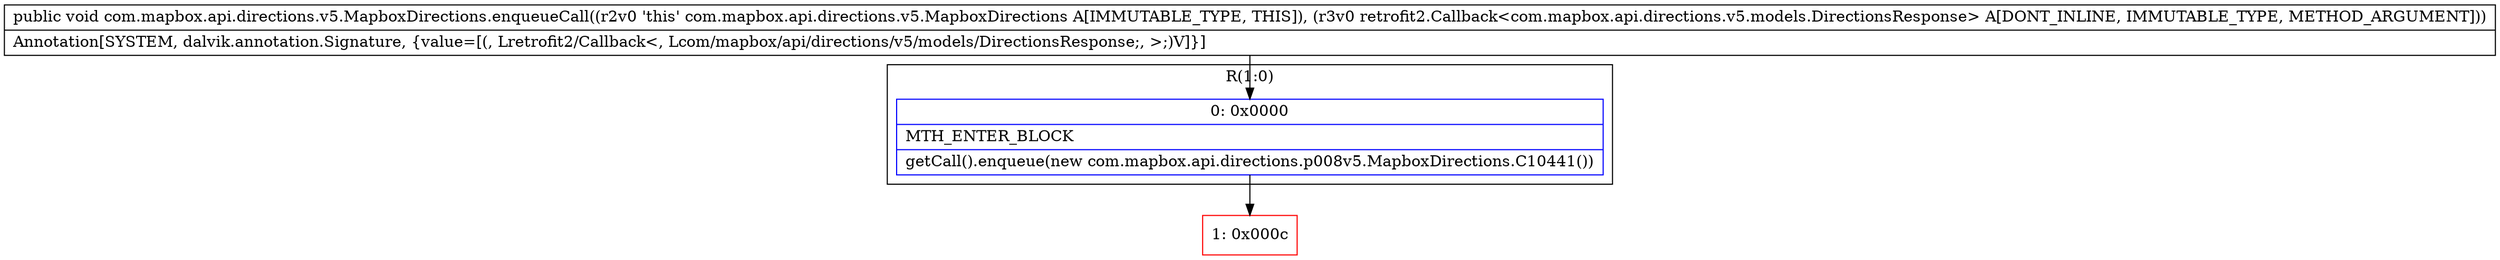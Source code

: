 digraph "CFG forcom.mapbox.api.directions.v5.MapboxDirections.enqueueCall(Lretrofit2\/Callback;)V" {
subgraph cluster_Region_125245194 {
label = "R(1:0)";
node [shape=record,color=blue];
Node_0 [shape=record,label="{0\:\ 0x0000|MTH_ENTER_BLOCK\l|getCall().enqueue(new com.mapbox.api.directions.p008v5.MapboxDirections.C10441())\l}"];
}
Node_1 [shape=record,color=red,label="{1\:\ 0x000c}"];
MethodNode[shape=record,label="{public void com.mapbox.api.directions.v5.MapboxDirections.enqueueCall((r2v0 'this' com.mapbox.api.directions.v5.MapboxDirections A[IMMUTABLE_TYPE, THIS]), (r3v0 retrofit2.Callback\<com.mapbox.api.directions.v5.models.DirectionsResponse\> A[DONT_INLINE, IMMUTABLE_TYPE, METHOD_ARGUMENT]))  | Annotation[SYSTEM, dalvik.annotation.Signature, \{value=[(, Lretrofit2\/Callback\<, Lcom\/mapbox\/api\/directions\/v5\/models\/DirectionsResponse;, \>;)V]\}]\l}"];
MethodNode -> Node_0;
Node_0 -> Node_1;
}

